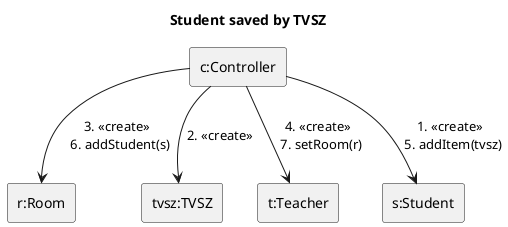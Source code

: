 @startuml ser
title Student saved by TVSZ
rectangle "c:Controller" as c
rectangle "r:Room" as r
rectangle "tvsz:TVSZ" as tv
rectangle "t:Teacher" as t
rectangle "s:Student" as s

c --> s: 1. <<create>> \n 5. addItem(tvsz)
c --> r : 3. <<create>> \n 6. addStudent(s)
c --> tv : 2. <<create>> 
c --> t : 4. <<create>> \n 7. setRoom(r)

@enduml